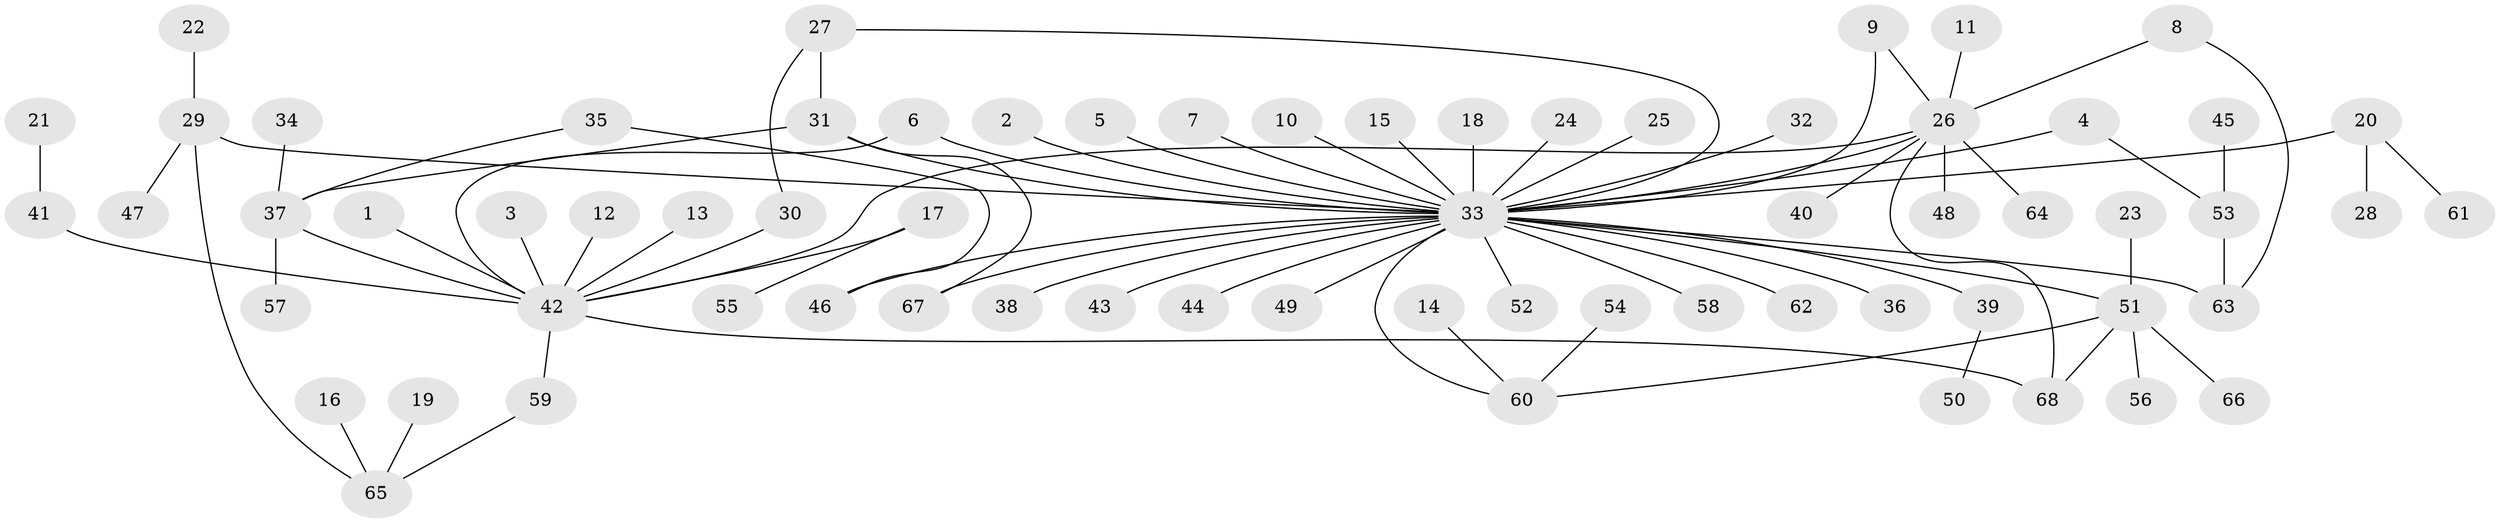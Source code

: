 // original degree distribution, {36: 0.007633587786259542, 5: 0.022900763358778626, 2: 0.20610687022900764, 11: 0.007633587786259542, 6: 0.030534351145038167, 14: 0.007633587786259542, 3: 0.08396946564885496, 1: 0.5801526717557252, 4: 0.04580152671755725, 7: 0.007633587786259542}
// Generated by graph-tools (version 1.1) at 2025/36/03/04/25 23:36:55]
// undirected, 68 vertices, 80 edges
graph export_dot {
  node [color=gray90,style=filled];
  1;
  2;
  3;
  4;
  5;
  6;
  7;
  8;
  9;
  10;
  11;
  12;
  13;
  14;
  15;
  16;
  17;
  18;
  19;
  20;
  21;
  22;
  23;
  24;
  25;
  26;
  27;
  28;
  29;
  30;
  31;
  32;
  33;
  34;
  35;
  36;
  37;
  38;
  39;
  40;
  41;
  42;
  43;
  44;
  45;
  46;
  47;
  48;
  49;
  50;
  51;
  52;
  53;
  54;
  55;
  56;
  57;
  58;
  59;
  60;
  61;
  62;
  63;
  64;
  65;
  66;
  67;
  68;
  1 -- 42 [weight=1.0];
  2 -- 33 [weight=1.0];
  3 -- 42 [weight=1.0];
  4 -- 33 [weight=1.0];
  4 -- 53 [weight=1.0];
  5 -- 33 [weight=1.0];
  6 -- 33 [weight=1.0];
  6 -- 42 [weight=1.0];
  7 -- 33 [weight=1.0];
  8 -- 26 [weight=1.0];
  8 -- 63 [weight=1.0];
  9 -- 26 [weight=1.0];
  9 -- 33 [weight=1.0];
  10 -- 33 [weight=1.0];
  11 -- 26 [weight=1.0];
  12 -- 42 [weight=1.0];
  13 -- 42 [weight=1.0];
  14 -- 60 [weight=1.0];
  15 -- 33 [weight=1.0];
  16 -- 65 [weight=1.0];
  17 -- 42 [weight=1.0];
  17 -- 55 [weight=1.0];
  18 -- 33 [weight=1.0];
  19 -- 65 [weight=1.0];
  20 -- 28 [weight=1.0];
  20 -- 33 [weight=1.0];
  20 -- 61 [weight=1.0];
  21 -- 41 [weight=1.0];
  22 -- 29 [weight=1.0];
  23 -- 51 [weight=1.0];
  24 -- 33 [weight=1.0];
  25 -- 33 [weight=1.0];
  26 -- 33 [weight=1.0];
  26 -- 40 [weight=1.0];
  26 -- 42 [weight=1.0];
  26 -- 48 [weight=1.0];
  26 -- 64 [weight=1.0];
  26 -- 68 [weight=1.0];
  27 -- 30 [weight=1.0];
  27 -- 31 [weight=1.0];
  27 -- 33 [weight=1.0];
  29 -- 33 [weight=1.0];
  29 -- 47 [weight=1.0];
  29 -- 65 [weight=1.0];
  30 -- 42 [weight=1.0];
  31 -- 33 [weight=1.0];
  31 -- 37 [weight=1.0];
  31 -- 67 [weight=1.0];
  32 -- 33 [weight=1.0];
  33 -- 36 [weight=1.0];
  33 -- 38 [weight=1.0];
  33 -- 39 [weight=1.0];
  33 -- 43 [weight=1.0];
  33 -- 44 [weight=1.0];
  33 -- 46 [weight=1.0];
  33 -- 49 [weight=1.0];
  33 -- 51 [weight=1.0];
  33 -- 52 [weight=1.0];
  33 -- 58 [weight=1.0];
  33 -- 60 [weight=1.0];
  33 -- 62 [weight=1.0];
  33 -- 63 [weight=2.0];
  33 -- 67 [weight=2.0];
  34 -- 37 [weight=1.0];
  35 -- 37 [weight=1.0];
  35 -- 46 [weight=1.0];
  37 -- 42 [weight=1.0];
  37 -- 57 [weight=1.0];
  39 -- 50 [weight=1.0];
  41 -- 42 [weight=1.0];
  42 -- 59 [weight=1.0];
  42 -- 68 [weight=1.0];
  45 -- 53 [weight=1.0];
  51 -- 56 [weight=1.0];
  51 -- 60 [weight=1.0];
  51 -- 66 [weight=1.0];
  51 -- 68 [weight=1.0];
  53 -- 63 [weight=1.0];
  54 -- 60 [weight=1.0];
  59 -- 65 [weight=1.0];
}
